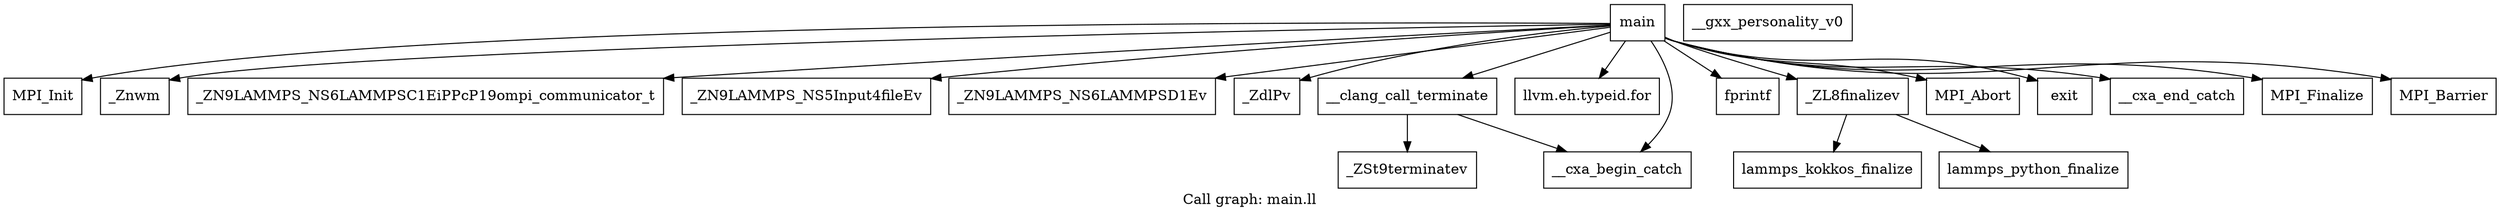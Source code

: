 digraph "Call graph: main.ll" {
	label="Call graph: main.ll";

	Node0x557729f8d070 [shape=record,label="{main}"];
	Node0x557729f8d070 -> Node0x557729f8efd0;
	Node0x557729f8d070 -> Node0x557729f8fd40;
	Node0x557729f8d070 -> Node0x557729f90090;
	Node0x557729f8d070 -> Node0x557729f91310;
	Node0x557729f8d070 -> Node0x557729f917b0;
	Node0x557729f8d070 -> Node0x557729f920e0;
	Node0x557729f8d070 -> Node0x557729f9df80;
	Node0x557729f8d070 -> Node0x557729f92750;
	Node0x557729f8d070 -> Node0x557729f92b80;
	Node0x557729f8d070 -> Node0x557729f86d70;
	Node0x557729f8d070 -> Node0x557729f92880;
	Node0x557729f8d070 -> Node0x557729f8e6f0;
	Node0x557729f8d070 -> Node0x557729f8e5d0;
	Node0x557729f8d070 -> Node0x557729f9d8f0;
	Node0x557729f8d070 -> Node0x557729f9df00;
	Node0x557729f8d070 -> Node0x557729f9d970;
	Node0x557729f8efd0 [shape=record,label="{MPI_Init}"];
	Node0x557729f8fd40 [shape=record,label="{_Znwm}"];
	Node0x557729f9e000 [shape=record,label="{__gxx_personality_v0}"];
	Node0x557729f90090 [shape=record,label="{_ZN9LAMMPS_NS6LAMMPSC1EiPPcP19ompi_communicator_t}"];
	Node0x557729f920e0 [shape=record,label="{_ZdlPv}"];
	Node0x557729f91310 [shape=record,label="{_ZN9LAMMPS_NS5Input4fileEv}"];
	Node0x557729f917b0 [shape=record,label="{_ZN9LAMMPS_NS6LAMMPSD1Ev}"];
	Node0x557729f92750 [shape=record,label="{llvm.eh.typeid.for}"];
	Node0x557729f92b80 [shape=record,label="{__cxa_begin_catch}"];
	Node0x557729f86d70 [shape=record,label="{fprintf}"];
	Node0x557729f92880 [shape=record,label="{_ZL8finalizev}"];
	Node0x557729f92880 -> Node0x557729f9e150;
	Node0x557729f92880 -> Node0x557729f9e200;
	Node0x557729f8e6f0 [shape=record,label="{MPI_Abort}"];
	Node0x557729f8e5d0 [shape=record,label="{exit}"];
	Node0x557729f9d8f0 [shape=record,label="{__cxa_end_catch}"];
	Node0x557729f9df80 [shape=record,label="{__clang_call_terminate}"];
	Node0x557729f9df80 -> Node0x557729f92b80;
	Node0x557729f9df80 -> Node0x557729f9e310;
	Node0x557729f9e310 [shape=record,label="{_ZSt9terminatev}"];
	Node0x557729f9d970 [shape=record,label="{MPI_Barrier}"];
	Node0x557729f9df00 [shape=record,label="{MPI_Finalize}"];
	Node0x557729f9e150 [shape=record,label="{lammps_kokkos_finalize}"];
	Node0x557729f9e200 [shape=record,label="{lammps_python_finalize}"];
}
